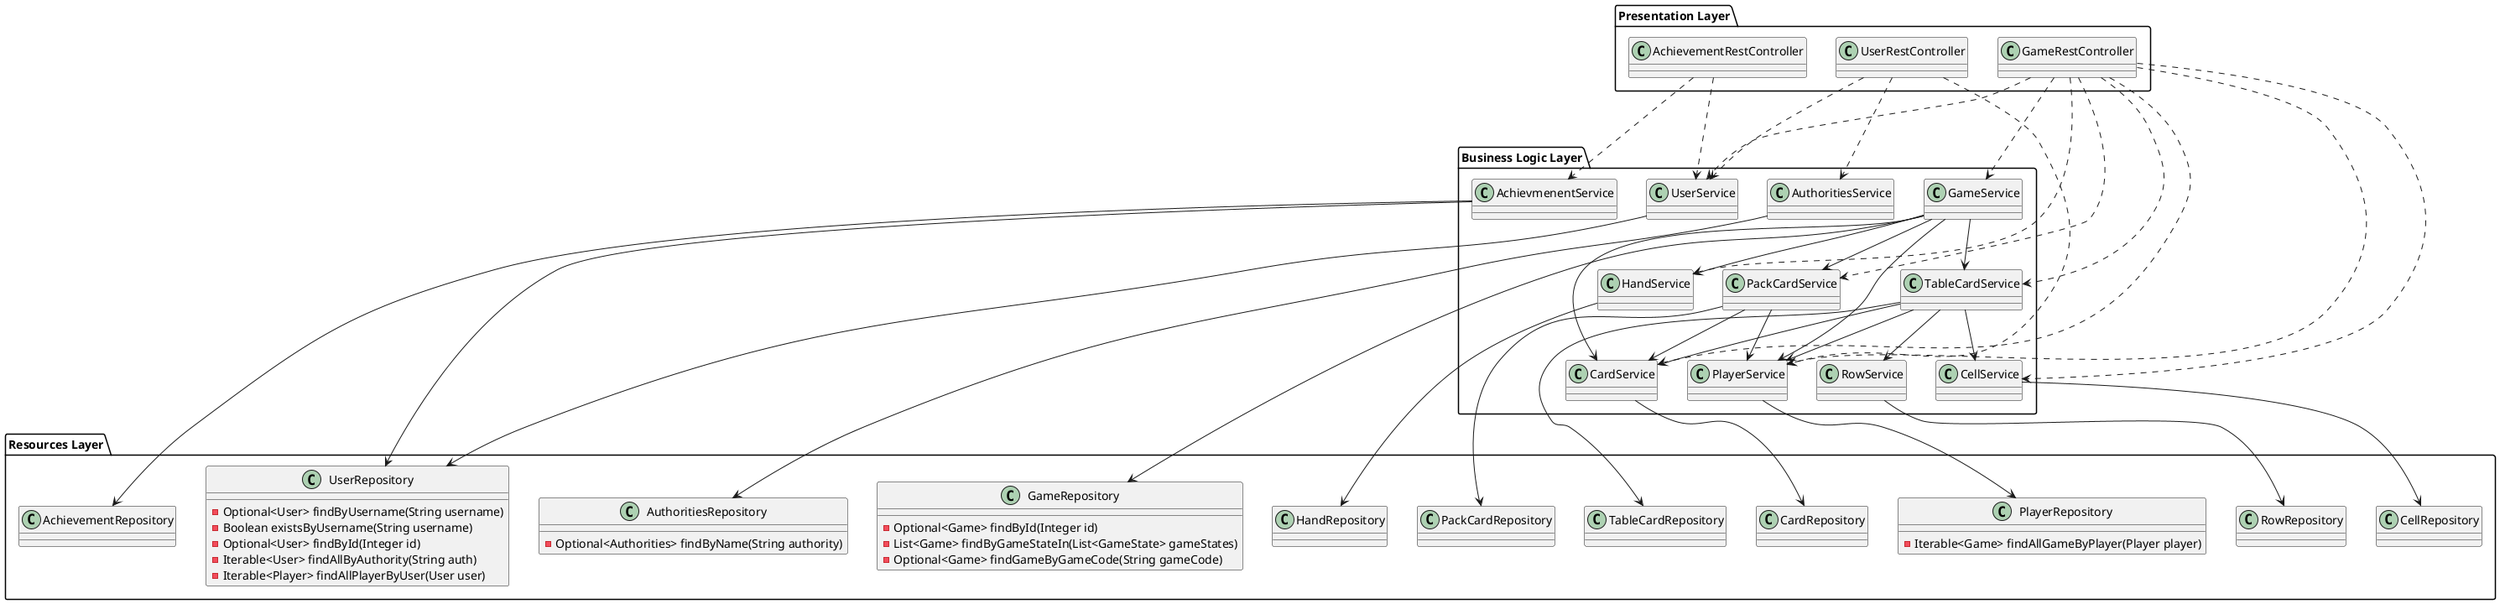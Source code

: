 @startuml
!define RECTANGLE class

package "Presentation Layer" {
    RECTANGLE GameRestController
    RECTANGLE UserRestController
    RECTANGLE AchievementRestController
}

package "Business Logic Layer" {
    RECTANGLE GameService
    RECTANGLE AchievmenentService
    RECTANGLE CardService
    RECTANGLE HandService
    RECTANGLE PackCardService
    RECTANGLE PlayerService
    RECTANGLE TableCardService
    RECTANGLE CellService
    RECTANGLE UserService
    RECTANGLE AuthoritiesService
    RECTANGLE RowService
}

package "Resources Layer" {
    class UserRepository {
        - Optional<User> findByUsername(String username)
        - Boolean existsByUsername(String username)
        - Optional<User> findById(Integer id)
        - Iterable<User> findAllByAuthority(String auth)
        - Iterable<Player> findAllPlayerByUser(User user)
    }
    class AuthoritiesRepository {
        - Optional<Authorities> findByName(String authority)
    }
    class GameRepository {
        - Optional<Game> findById(Integer id)
        - List<Game> findByGameStateIn(List<GameState> gameStates)
        - Optional<Game> findGameByGameCode(String gameCode)
    }
    class AchievementRepository {

    }
    class CardRepository {

    }
    class HandRepository {

    }
    class PackCardRepository {

    }
    class PlayerRepository {
        - Iterable<Game> findAllGameByPlayer(Player player)
    }
    class TableCardRepository {

    }
    class CellRepository {

    }
    class RowRepository {

    }
}

' Connections from Presentation Layer to Business Logic Layer
GameRestController -.-> GameService
GameRestController -.-> UserService
GameRestController -.-> PlayerService
GameRestController -.-> HandService
GameRestController -.-> TableCardService
GameRestController -.-> PackCardService
GameRestController -.-> CardService
GameRestController -.-> CellService

UserRestController -.-> UserService
UserRestController -.-> AuthoritiesService
UserRestController -.-> PlayerService

AchievementRestController -.-> AchievmenentService
AchievementRestController -.-> UserService

' Connections from Business Logic Layer to Resources Layer
GameService -down-> GameRepository
AchievmenentService -down-> AchievementRepository
AchievmenentService -down-> UserRepository
CardService -down-> CardRepository
HandService -down-> HandRepository
PackCardService -down-> PackCardRepository
PlayerService -down-> PlayerRepository
TableCardService -down-> TableCardRepository
UserService -down-> UserRepository
AuthoritiesService -down-> AuthoritiesRepository
CellService -down-> CellRepository
RowService -down-> RowRepository

' Internal Business Logic Layer connections
GameService -down-> PackCardService
GameService -down-> HandService
GameService -down-> PlayerService
GameService -down-> CardService
GameService -down-> TableCardService
PackCardService -down-> CardService
PackCardService -down-> PlayerService
TableCardService -down-> CellService
TableCardService -down-> CardService
TableCardService -down-> PlayerService
TableCardService -down-> RowService

' Styles
@enduml
